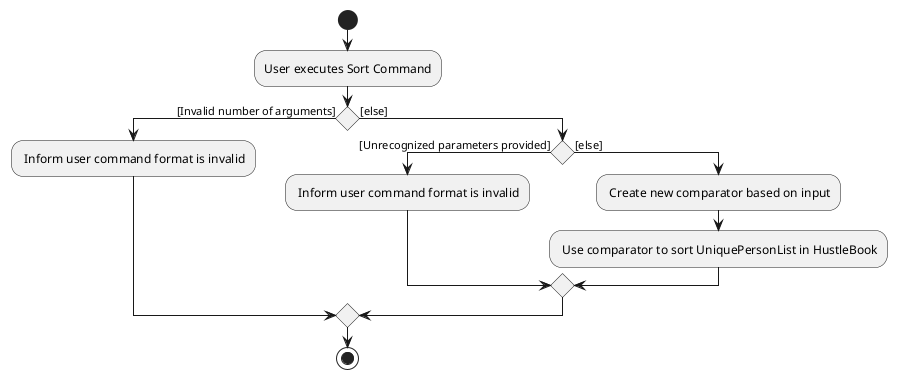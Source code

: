 @startuml
'https://plantuml.com/activity-diagram-beta

start
:User executes Sort Command;
if ()then([Invalid number of arguments])
    : Inform user command format is invalid;
else ([else])
    if () then ([Unrecognized parameters provided])
        : Inform user command format is invalid;
    else ([else])
        : Create new comparator based on input;
        : Use comparator to sort UniquePersonList in HustleBook;
    endif
endif
stop
@enduml

